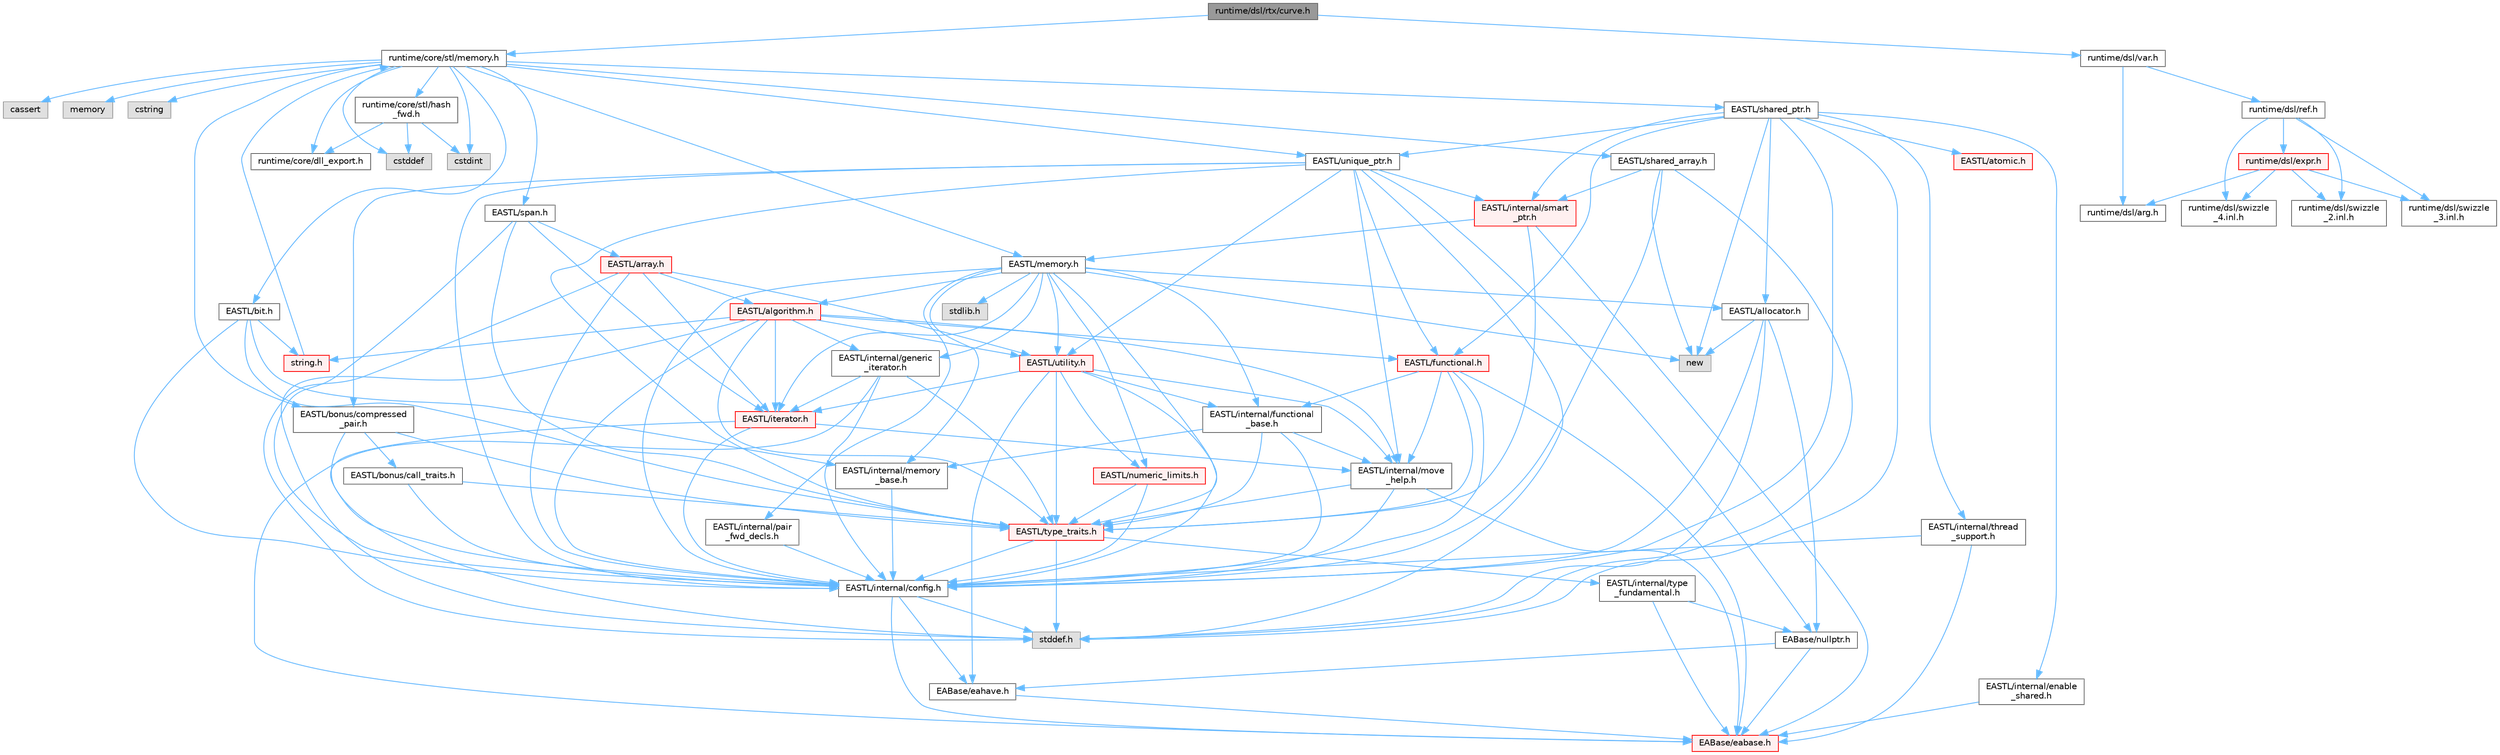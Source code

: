 digraph "runtime/dsl/rtx/curve.h"
{
 // LATEX_PDF_SIZE
  bgcolor="transparent";
  edge [fontname=Helvetica,fontsize=10,labelfontname=Helvetica,labelfontsize=10];
  node [fontname=Helvetica,fontsize=10,shape=box,height=0.2,width=0.4];
  Node1 [id="Node000001",label="runtime/dsl/rtx/curve.h",height=0.2,width=0.4,color="gray40", fillcolor="grey60", style="filled", fontcolor="black",tooltip=" "];
  Node1 -> Node2 [id="edge1_Node000001_Node000002",color="steelblue1",style="solid",tooltip=" "];
  Node2 [id="Node000002",label="runtime/core/stl/memory.h",height=0.2,width=0.4,color="grey40", fillcolor="white", style="filled",URL="$core_2stl_2memory_8h.html",tooltip=" "];
  Node2 -> Node3 [id="edge2_Node000002_Node000003",color="steelblue1",style="solid",tooltip=" "];
  Node3 [id="Node000003",label="cstddef",height=0.2,width=0.4,color="grey60", fillcolor="#E0E0E0", style="filled",tooltip=" "];
  Node2 -> Node4 [id="edge3_Node000002_Node000004",color="steelblue1",style="solid",tooltip=" "];
  Node4 [id="Node000004",label="cstdint",height=0.2,width=0.4,color="grey60", fillcolor="#E0E0E0", style="filled",tooltip=" "];
  Node2 -> Node5 [id="edge4_Node000002_Node000005",color="steelblue1",style="solid",tooltip=" "];
  Node5 [id="Node000005",label="cassert",height=0.2,width=0.4,color="grey60", fillcolor="#E0E0E0", style="filled",tooltip=" "];
  Node2 -> Node6 [id="edge5_Node000002_Node000006",color="steelblue1",style="solid",tooltip=" "];
  Node6 [id="Node000006",label="memory",height=0.2,width=0.4,color="grey60", fillcolor="#E0E0E0", style="filled",tooltip=" "];
  Node2 -> Node7 [id="edge6_Node000002_Node000007",color="steelblue1",style="solid",tooltip=" "];
  Node7 [id="Node000007",label="cstring",height=0.2,width=0.4,color="grey60", fillcolor="#E0E0E0", style="filled",tooltip=" "];
  Node2 -> Node8 [id="edge7_Node000002_Node000008",color="steelblue1",style="solid",tooltip=" "];
  Node8 [id="Node000008",label="EASTL/bit.h",height=0.2,width=0.4,color="grey40", fillcolor="white", style="filled",URL="$bit_8h.html",tooltip=" "];
  Node8 -> Node9 [id="edge8_Node000008_Node000009",color="steelblue1",style="solid",tooltip=" "];
  Node9 [id="Node000009",label="EASTL/internal/config.h",height=0.2,width=0.4,color="grey40", fillcolor="white", style="filled",URL="$config_8h.html",tooltip=" "];
  Node9 -> Node10 [id="edge9_Node000009_Node000010",color="steelblue1",style="solid",tooltip=" "];
  Node10 [id="Node000010",label="EABase/eabase.h",height=0.2,width=0.4,color="red", fillcolor="#FFF0F0", style="filled",URL="$eabase_8h.html",tooltip=" "];
  Node9 -> Node16 [id="edge10_Node000009_Node000016",color="steelblue1",style="solid",tooltip=" "];
  Node16 [id="Node000016",label="EABase/eahave.h",height=0.2,width=0.4,color="grey40", fillcolor="white", style="filled",URL="$eahave_8h.html",tooltip=" "];
  Node16 -> Node10 [id="edge11_Node000016_Node000010",color="steelblue1",style="solid",tooltip=" "];
  Node9 -> Node17 [id="edge12_Node000009_Node000017",color="steelblue1",style="solid",tooltip=" "];
  Node17 [id="Node000017",label="stddef.h",height=0.2,width=0.4,color="grey60", fillcolor="#E0E0E0", style="filled",tooltip=" "];
  Node8 -> Node18 [id="edge13_Node000008_Node000018",color="steelblue1",style="solid",tooltip=" "];
  Node18 [id="Node000018",label="EASTL/internal/memory\l_base.h",height=0.2,width=0.4,color="grey40", fillcolor="white", style="filled",URL="$memory__base_8h.html",tooltip=" "];
  Node18 -> Node9 [id="edge14_Node000018_Node000009",color="steelblue1",style="solid",tooltip=" "];
  Node8 -> Node19 [id="edge15_Node000008_Node000019",color="steelblue1",style="solid",tooltip=" "];
  Node19 [id="Node000019",label="EASTL/type_traits.h",height=0.2,width=0.4,color="red", fillcolor="#FFF0F0", style="filled",URL="$_e_a_s_t_l_2include_2_e_a_s_t_l_2type__traits_8h.html",tooltip=" "];
  Node19 -> Node9 [id="edge16_Node000019_Node000009",color="steelblue1",style="solid",tooltip=" "];
  Node19 -> Node17 [id="edge17_Node000019_Node000017",color="steelblue1",style="solid",tooltip=" "];
  Node19 -> Node20 [id="edge18_Node000019_Node000020",color="steelblue1",style="solid",tooltip=" "];
  Node20 [id="Node000020",label="EASTL/internal/type\l_fundamental.h",height=0.2,width=0.4,color="grey40", fillcolor="white", style="filled",URL="$type__fundamental_8h.html",tooltip=" "];
  Node20 -> Node10 [id="edge19_Node000020_Node000010",color="steelblue1",style="solid",tooltip=" "];
  Node20 -> Node21 [id="edge20_Node000020_Node000021",color="steelblue1",style="solid",tooltip=" "];
  Node21 [id="Node000021",label="EABase/nullptr.h",height=0.2,width=0.4,color="grey40", fillcolor="white", style="filled",URL="$nullptr_8h.html",tooltip=" "];
  Node21 -> Node10 [id="edge21_Node000021_Node000010",color="steelblue1",style="solid",tooltip=" "];
  Node21 -> Node16 [id="edge22_Node000021_Node000016",color="steelblue1",style="solid",tooltip=" "];
  Node8 -> Node29 [id="edge23_Node000008_Node000029",color="steelblue1",style="solid",tooltip=" "];
  Node29 [id="Node000029",label="string.h",height=0.2,width=0.4,color="red", fillcolor="#FFF0F0", style="filled",URL="$string_8h.html",tooltip=" "];
  Node29 -> Node2 [id="edge24_Node000029_Node000002",color="steelblue1",style="solid",tooltip=" "];
  Node2 -> Node32 [id="edge25_Node000002_Node000032",color="steelblue1",style="solid",tooltip=" "];
  Node32 [id="Node000032",label="EASTL/memory.h",height=0.2,width=0.4,color="grey40", fillcolor="white", style="filled",URL="$_e_a_s_t_l_2include_2_e_a_s_t_l_2memory_8h.html",tooltip=" "];
  Node32 -> Node9 [id="edge26_Node000032_Node000009",color="steelblue1",style="solid",tooltip=" "];
  Node32 -> Node18 [id="edge27_Node000032_Node000018",color="steelblue1",style="solid",tooltip=" "];
  Node32 -> Node33 [id="edge28_Node000032_Node000033",color="steelblue1",style="solid",tooltip=" "];
  Node33 [id="Node000033",label="EASTL/internal/generic\l_iterator.h",height=0.2,width=0.4,color="grey40", fillcolor="white", style="filled",URL="$generic__iterator_8h.html",tooltip=" "];
  Node33 -> Node10 [id="edge29_Node000033_Node000010",color="steelblue1",style="solid",tooltip=" "];
  Node33 -> Node9 [id="edge30_Node000033_Node000009",color="steelblue1",style="solid",tooltip=" "];
  Node33 -> Node34 [id="edge31_Node000033_Node000034",color="steelblue1",style="solid",tooltip=" "];
  Node34 [id="Node000034",label="EASTL/iterator.h",height=0.2,width=0.4,color="red", fillcolor="#FFF0F0", style="filled",URL="$_e_a_s_t_l_2include_2_e_a_s_t_l_2iterator_8h.html",tooltip=" "];
  Node34 -> Node9 [id="edge32_Node000034_Node000009",color="steelblue1",style="solid",tooltip=" "];
  Node34 -> Node35 [id="edge33_Node000034_Node000035",color="steelblue1",style="solid",tooltip=" "];
  Node35 [id="Node000035",label="EASTL/internal/move\l_help.h",height=0.2,width=0.4,color="grey40", fillcolor="white", style="filled",URL="$move__help_8h.html",tooltip=" "];
  Node35 -> Node10 [id="edge34_Node000035_Node000010",color="steelblue1",style="solid",tooltip=" "];
  Node35 -> Node9 [id="edge35_Node000035_Node000009",color="steelblue1",style="solid",tooltip=" "];
  Node35 -> Node19 [id="edge36_Node000035_Node000019",color="steelblue1",style="solid",tooltip=" "];
  Node34 -> Node17 [id="edge37_Node000034_Node000017",color="steelblue1",style="solid",tooltip=" "];
  Node33 -> Node19 [id="edge38_Node000033_Node000019",color="steelblue1",style="solid",tooltip=" "];
  Node32 -> Node37 [id="edge39_Node000032_Node000037",color="steelblue1",style="solid",tooltip=" "];
  Node37 [id="Node000037",label="EASTL/internal/pair\l_fwd_decls.h",height=0.2,width=0.4,color="grey40", fillcolor="white", style="filled",URL="$pair__fwd__decls_8h.html",tooltip=" "];
  Node37 -> Node9 [id="edge40_Node000037_Node000009",color="steelblue1",style="solid",tooltip=" "];
  Node32 -> Node38 [id="edge41_Node000032_Node000038",color="steelblue1",style="solid",tooltip=" "];
  Node38 [id="Node000038",label="EASTL/internal/functional\l_base.h",height=0.2,width=0.4,color="grey40", fillcolor="white", style="filled",URL="$functional__base_8h.html",tooltip=" "];
  Node38 -> Node9 [id="edge42_Node000038_Node000009",color="steelblue1",style="solid",tooltip=" "];
  Node38 -> Node18 [id="edge43_Node000038_Node000018",color="steelblue1",style="solid",tooltip=" "];
  Node38 -> Node35 [id="edge44_Node000038_Node000035",color="steelblue1",style="solid",tooltip=" "];
  Node38 -> Node19 [id="edge45_Node000038_Node000019",color="steelblue1",style="solid",tooltip=" "];
  Node32 -> Node39 [id="edge46_Node000032_Node000039",color="steelblue1",style="solid",tooltip=" "];
  Node39 [id="Node000039",label="EASTL/algorithm.h",height=0.2,width=0.4,color="red", fillcolor="#FFF0F0", style="filled",URL="$_e_a_s_t_l_2include_2_e_a_s_t_l_2algorithm_8h.html",tooltip=" "];
  Node39 -> Node9 [id="edge47_Node000039_Node000009",color="steelblue1",style="solid",tooltip=" "];
  Node39 -> Node19 [id="edge48_Node000039_Node000019",color="steelblue1",style="solid",tooltip=" "];
  Node39 -> Node35 [id="edge49_Node000039_Node000035",color="steelblue1",style="solid",tooltip=" "];
  Node39 -> Node34 [id="edge50_Node000039_Node000034",color="steelblue1",style="solid",tooltip=" "];
  Node39 -> Node42 [id="edge51_Node000039_Node000042",color="steelblue1",style="solid",tooltip=" "];
  Node42 [id="Node000042",label="EASTL/functional.h",height=0.2,width=0.4,color="red", fillcolor="#FFF0F0", style="filled",URL="$_e_a_s_t_l_2include_2_e_a_s_t_l_2functional_8h.html",tooltip=" "];
  Node42 -> Node10 [id="edge52_Node000042_Node000010",color="steelblue1",style="solid",tooltip=" "];
  Node42 -> Node9 [id="edge53_Node000042_Node000009",color="steelblue1",style="solid",tooltip=" "];
  Node42 -> Node35 [id="edge54_Node000042_Node000035",color="steelblue1",style="solid",tooltip=" "];
  Node42 -> Node19 [id="edge55_Node000042_Node000019",color="steelblue1",style="solid",tooltip=" "];
  Node42 -> Node38 [id="edge56_Node000042_Node000038",color="steelblue1",style="solid",tooltip=" "];
  Node39 -> Node49 [id="edge57_Node000039_Node000049",color="steelblue1",style="solid",tooltip=" "];
  Node49 [id="Node000049",label="EASTL/utility.h",height=0.2,width=0.4,color="red", fillcolor="#FFF0F0", style="filled",URL="$_e_a_s_t_l_2include_2_e_a_s_t_l_2utility_8h.html",tooltip=" "];
  Node49 -> Node9 [id="edge58_Node000049_Node000009",color="steelblue1",style="solid",tooltip=" "];
  Node49 -> Node19 [id="edge59_Node000049_Node000019",color="steelblue1",style="solid",tooltip=" "];
  Node49 -> Node34 [id="edge60_Node000049_Node000034",color="steelblue1",style="solid",tooltip=" "];
  Node49 -> Node50 [id="edge61_Node000049_Node000050",color="steelblue1",style="solid",tooltip=" "];
  Node50 [id="Node000050",label="EASTL/numeric_limits.h",height=0.2,width=0.4,color="red", fillcolor="#FFF0F0", style="filled",URL="$numeric__limits_8h.html",tooltip=" "];
  Node50 -> Node9 [id="edge62_Node000050_Node000009",color="steelblue1",style="solid",tooltip=" "];
  Node50 -> Node19 [id="edge63_Node000050_Node000019",color="steelblue1",style="solid",tooltip=" "];
  Node49 -> Node38 [id="edge64_Node000049_Node000038",color="steelblue1",style="solid",tooltip=" "];
  Node49 -> Node35 [id="edge65_Node000049_Node000035",color="steelblue1",style="solid",tooltip=" "];
  Node49 -> Node16 [id="edge66_Node000049_Node000016",color="steelblue1",style="solid",tooltip=" "];
  Node39 -> Node33 [id="edge67_Node000039_Node000033",color="steelblue1",style="solid",tooltip=" "];
  Node39 -> Node17 [id="edge68_Node000039_Node000017",color="steelblue1",style="solid",tooltip=" "];
  Node39 -> Node29 [id="edge69_Node000039_Node000029",color="steelblue1",style="solid",tooltip=" "];
  Node32 -> Node19 [id="edge70_Node000032_Node000019",color="steelblue1",style="solid",tooltip=" "];
  Node32 -> Node46 [id="edge71_Node000032_Node000046",color="steelblue1",style="solid",tooltip=" "];
  Node46 [id="Node000046",label="EASTL/allocator.h",height=0.2,width=0.4,color="grey40", fillcolor="white", style="filled",URL="$allocator_8h.html",tooltip=" "];
  Node46 -> Node9 [id="edge72_Node000046_Node000009",color="steelblue1",style="solid",tooltip=" "];
  Node46 -> Node21 [id="edge73_Node000046_Node000021",color="steelblue1",style="solid",tooltip=" "];
  Node46 -> Node17 [id="edge74_Node000046_Node000017",color="steelblue1",style="solid",tooltip=" "];
  Node46 -> Node47 [id="edge75_Node000046_Node000047",color="steelblue1",style="solid",tooltip=" "];
  Node47 [id="Node000047",label="new",height=0.2,width=0.4,color="grey60", fillcolor="#E0E0E0", style="filled",tooltip=" "];
  Node32 -> Node34 [id="edge76_Node000032_Node000034",color="steelblue1",style="solid",tooltip=" "];
  Node32 -> Node49 [id="edge77_Node000032_Node000049",color="steelblue1",style="solid",tooltip=" "];
  Node32 -> Node50 [id="edge78_Node000032_Node000050",color="steelblue1",style="solid",tooltip=" "];
  Node32 -> Node59 [id="edge79_Node000032_Node000059",color="steelblue1",style="solid",tooltip=" "];
  Node59 [id="Node000059",label="stdlib.h",height=0.2,width=0.4,color="grey60", fillcolor="#E0E0E0", style="filled",tooltip=" "];
  Node32 -> Node47 [id="edge80_Node000032_Node000047",color="steelblue1",style="solid",tooltip=" "];
  Node2 -> Node60 [id="edge81_Node000002_Node000060",color="steelblue1",style="solid",tooltip=" "];
  Node60 [id="Node000060",label="EASTL/shared_array.h",height=0.2,width=0.4,color="grey40", fillcolor="white", style="filled",URL="$shared__array_8h.html",tooltip=" "];
  Node60 -> Node9 [id="edge82_Node000060_Node000009",color="steelblue1",style="solid",tooltip=" "];
  Node60 -> Node61 [id="edge83_Node000060_Node000061",color="steelblue1",style="solid",tooltip=" "];
  Node61 [id="Node000061",label="EASTL/internal/smart\l_ptr.h",height=0.2,width=0.4,color="red", fillcolor="#FFF0F0", style="filled",URL="$smart__ptr_8h.html",tooltip=" "];
  Node61 -> Node10 [id="edge84_Node000061_Node000010",color="steelblue1",style="solid",tooltip=" "];
  Node61 -> Node32 [id="edge85_Node000061_Node000032",color="steelblue1",style="solid",tooltip=" "];
  Node61 -> Node19 [id="edge86_Node000061_Node000019",color="steelblue1",style="solid",tooltip=" "];
  Node60 -> Node47 [id="edge87_Node000060_Node000047",color="steelblue1",style="solid",tooltip=" "];
  Node60 -> Node17 [id="edge88_Node000060_Node000017",color="steelblue1",style="solid",tooltip=" "];
  Node2 -> Node63 [id="edge89_Node000002_Node000063",color="steelblue1",style="solid",tooltip=" "];
  Node63 [id="Node000063",label="EASTL/unique_ptr.h",height=0.2,width=0.4,color="grey40", fillcolor="white", style="filled",URL="$unique__ptr_8h.html",tooltip=" "];
  Node63 -> Node21 [id="edge90_Node000063_Node000021",color="steelblue1",style="solid",tooltip=" "];
  Node63 -> Node64 [id="edge91_Node000063_Node000064",color="steelblue1",style="solid",tooltip=" "];
  Node64 [id="Node000064",label="EASTL/bonus/compressed\l_pair.h",height=0.2,width=0.4,color="grey40", fillcolor="white", style="filled",URL="$compressed__pair_8h.html",tooltip=" "];
  Node64 -> Node9 [id="edge92_Node000064_Node000009",color="steelblue1",style="solid",tooltip=" "];
  Node64 -> Node19 [id="edge93_Node000064_Node000019",color="steelblue1",style="solid",tooltip=" "];
  Node64 -> Node65 [id="edge94_Node000064_Node000065",color="steelblue1",style="solid",tooltip=" "];
  Node65 [id="Node000065",label="EASTL/bonus/call_traits.h",height=0.2,width=0.4,color="grey40", fillcolor="white", style="filled",URL="$call__traits_8h.html",tooltip=" "];
  Node65 -> Node9 [id="edge95_Node000065_Node000009",color="steelblue1",style="solid",tooltip=" "];
  Node65 -> Node19 [id="edge96_Node000065_Node000019",color="steelblue1",style="solid",tooltip=" "];
  Node63 -> Node42 [id="edge97_Node000063_Node000042",color="steelblue1",style="solid",tooltip=" "];
  Node63 -> Node9 [id="edge98_Node000063_Node000009",color="steelblue1",style="solid",tooltip=" "];
  Node63 -> Node35 [id="edge99_Node000063_Node000035",color="steelblue1",style="solid",tooltip=" "];
  Node63 -> Node61 [id="edge100_Node000063_Node000061",color="steelblue1",style="solid",tooltip=" "];
  Node63 -> Node19 [id="edge101_Node000063_Node000019",color="steelblue1",style="solid",tooltip=" "];
  Node63 -> Node49 [id="edge102_Node000063_Node000049",color="steelblue1",style="solid",tooltip=" "];
  Node63 -> Node17 [id="edge103_Node000063_Node000017",color="steelblue1",style="solid",tooltip=" "];
  Node2 -> Node66 [id="edge104_Node000002_Node000066",color="steelblue1",style="solid",tooltip=" "];
  Node66 [id="Node000066",label="EASTL/shared_ptr.h",height=0.2,width=0.4,color="grey40", fillcolor="white", style="filled",URL="$shared__ptr_8h.html",tooltip=" "];
  Node66 -> Node9 [id="edge105_Node000066_Node000009",color="steelblue1",style="solid",tooltip=" "];
  Node66 -> Node61 [id="edge106_Node000066_Node000061",color="steelblue1",style="solid",tooltip=" "];
  Node66 -> Node67 [id="edge107_Node000066_Node000067",color="steelblue1",style="solid",tooltip=" "];
  Node67 [id="Node000067",label="EASTL/internal/thread\l_support.h",height=0.2,width=0.4,color="grey40", fillcolor="white", style="filled",URL="$thread__support_8h.html",tooltip=" "];
  Node67 -> Node10 [id="edge108_Node000067_Node000010",color="steelblue1",style="solid",tooltip=" "];
  Node67 -> Node9 [id="edge109_Node000067_Node000009",color="steelblue1",style="solid",tooltip=" "];
  Node66 -> Node63 [id="edge110_Node000066_Node000063",color="steelblue1",style="solid",tooltip=" "];
  Node66 -> Node42 [id="edge111_Node000066_Node000042",color="steelblue1",style="solid",tooltip=" "];
  Node66 -> Node46 [id="edge112_Node000066_Node000046",color="steelblue1",style="solid",tooltip=" "];
  Node66 -> Node68 [id="edge113_Node000066_Node000068",color="steelblue1",style="solid",tooltip=" "];
  Node68 [id="Node000068",label="EASTL/atomic.h",height=0.2,width=0.4,color="red", fillcolor="#FFF0F0", style="filled",URL="$_e_a_s_t_l_2include_2_e_a_s_t_l_2atomic_8h.html",tooltip=" "];
  Node66 -> Node47 [id="edge114_Node000066_Node000047",color="steelblue1",style="solid",tooltip=" "];
  Node66 -> Node17 [id="edge115_Node000066_Node000017",color="steelblue1",style="solid",tooltip=" "];
  Node66 -> Node145 [id="edge116_Node000066_Node000145",color="steelblue1",style="solid",tooltip=" "];
  Node145 [id="Node000145",label="EASTL/internal/enable\l_shared.h",height=0.2,width=0.4,color="grey40", fillcolor="white", style="filled",URL="$enable__shared_8h.html",tooltip=" "];
  Node145 -> Node10 [id="edge117_Node000145_Node000010",color="steelblue1",style="solid",tooltip=" "];
  Node2 -> Node146 [id="edge118_Node000002_Node000146",color="steelblue1",style="solid",tooltip=" "];
  Node146 [id="Node000146",label="EASTL/span.h",height=0.2,width=0.4,color="grey40", fillcolor="white", style="filled",URL="$span_8h.html",tooltip=" "];
  Node146 -> Node9 [id="edge119_Node000146_Node000009",color="steelblue1",style="solid",tooltip=" "];
  Node146 -> Node19 [id="edge120_Node000146_Node000019",color="steelblue1",style="solid",tooltip=" "];
  Node146 -> Node34 [id="edge121_Node000146_Node000034",color="steelblue1",style="solid",tooltip=" "];
  Node146 -> Node147 [id="edge122_Node000146_Node000147",color="steelblue1",style="solid",tooltip=" "];
  Node147 [id="Node000147",label="EASTL/array.h",height=0.2,width=0.4,color="red", fillcolor="#FFF0F0", style="filled",URL="$array_8h.html",tooltip=" "];
  Node147 -> Node9 [id="edge123_Node000147_Node000009",color="steelblue1",style="solid",tooltip=" "];
  Node147 -> Node34 [id="edge124_Node000147_Node000034",color="steelblue1",style="solid",tooltip=" "];
  Node147 -> Node39 [id="edge125_Node000147_Node000039",color="steelblue1",style="solid",tooltip=" "];
  Node147 -> Node49 [id="edge126_Node000147_Node000049",color="steelblue1",style="solid",tooltip=" "];
  Node147 -> Node17 [id="edge127_Node000147_Node000017",color="steelblue1",style="solid",tooltip=" "];
  Node2 -> Node64 [id="edge128_Node000002_Node000064",color="steelblue1",style="solid",tooltip=" "];
  Node2 -> Node149 [id="edge129_Node000002_Node000149",color="steelblue1",style="solid",tooltip=" "];
  Node149 [id="Node000149",label="runtime/core/dll_export.h",height=0.2,width=0.4,color="grey40", fillcolor="white", style="filled",URL="$dll__export_8h.html",tooltip=" "];
  Node2 -> Node150 [id="edge130_Node000002_Node000150",color="steelblue1",style="solid",tooltip=" "];
  Node150 [id="Node000150",label="runtime/core/stl/hash\l_fwd.h",height=0.2,width=0.4,color="grey40", fillcolor="white", style="filled",URL="$hash__fwd_8h.html",tooltip=" "];
  Node150 -> Node3 [id="edge131_Node000150_Node000003",color="steelblue1",style="solid",tooltip=" "];
  Node150 -> Node4 [id="edge132_Node000150_Node000004",color="steelblue1",style="solid",tooltip=" "];
  Node150 -> Node149 [id="edge133_Node000150_Node000149",color="steelblue1",style="solid",tooltip=" "];
  Node1 -> Node151 [id="edge134_Node000001_Node000151",color="steelblue1",style="solid",tooltip=" "];
  Node151 [id="Node000151",label="runtime/dsl/var.h",height=0.2,width=0.4,color="grey40", fillcolor="white", style="filled",URL="$var_8h.html",tooltip=" "];
  Node151 -> Node152 [id="edge135_Node000151_Node000152",color="steelblue1",style="solid",tooltip=" "];
  Node152 [id="Node000152",label="runtime/dsl/ref.h",height=0.2,width=0.4,color="grey40", fillcolor="white", style="filled",URL="$ref_8h.html",tooltip=" "];
  Node152 -> Node153 [id="edge136_Node000152_Node000153",color="steelblue1",style="solid",tooltip=" "];
  Node153 [id="Node000153",label="runtime/dsl/expr.h",height=0.2,width=0.4,color="red", fillcolor="#FFF0F0", style="filled",URL="$expr_8h.html",tooltip=" "];
  Node153 -> Node239 [id="edge137_Node000153_Node000239",color="steelblue1",style="solid",tooltip=" "];
  Node239 [id="Node000239",label="runtime/dsl/arg.h",height=0.2,width=0.4,color="grey40", fillcolor="white", style="filled",URL="$arg_8h.html",tooltip=" "];
  Node153 -> Node240 [id="edge138_Node000153_Node000240",color="steelblue1",style="solid",tooltip=" "];
  Node240 [id="Node000240",label="runtime/dsl/swizzle\l_2.inl.h",height=0.2,width=0.4,color="grey40", fillcolor="white", style="filled",URL="$dsl_2swizzle__2_8inl_8h.html",tooltip=" "];
  Node153 -> Node241 [id="edge139_Node000153_Node000241",color="steelblue1",style="solid",tooltip=" "];
  Node241 [id="Node000241",label="runtime/dsl/swizzle\l_3.inl.h",height=0.2,width=0.4,color="grey40", fillcolor="white", style="filled",URL="$dsl_2swizzle__3_8inl_8h.html",tooltip=" "];
  Node153 -> Node242 [id="edge140_Node000153_Node000242",color="steelblue1",style="solid",tooltip=" "];
  Node242 [id="Node000242",label="runtime/dsl/swizzle\l_4.inl.h",height=0.2,width=0.4,color="grey40", fillcolor="white", style="filled",URL="$dsl_2swizzle__4_8inl_8h.html",tooltip=" "];
  Node152 -> Node240 [id="edge141_Node000152_Node000240",color="steelblue1",style="solid",tooltip=" "];
  Node152 -> Node241 [id="edge142_Node000152_Node000241",color="steelblue1",style="solid",tooltip=" "];
  Node152 -> Node242 [id="edge143_Node000152_Node000242",color="steelblue1",style="solid",tooltip=" "];
  Node151 -> Node239 [id="edge144_Node000151_Node000239",color="steelblue1",style="solid",tooltip=" "];
}

